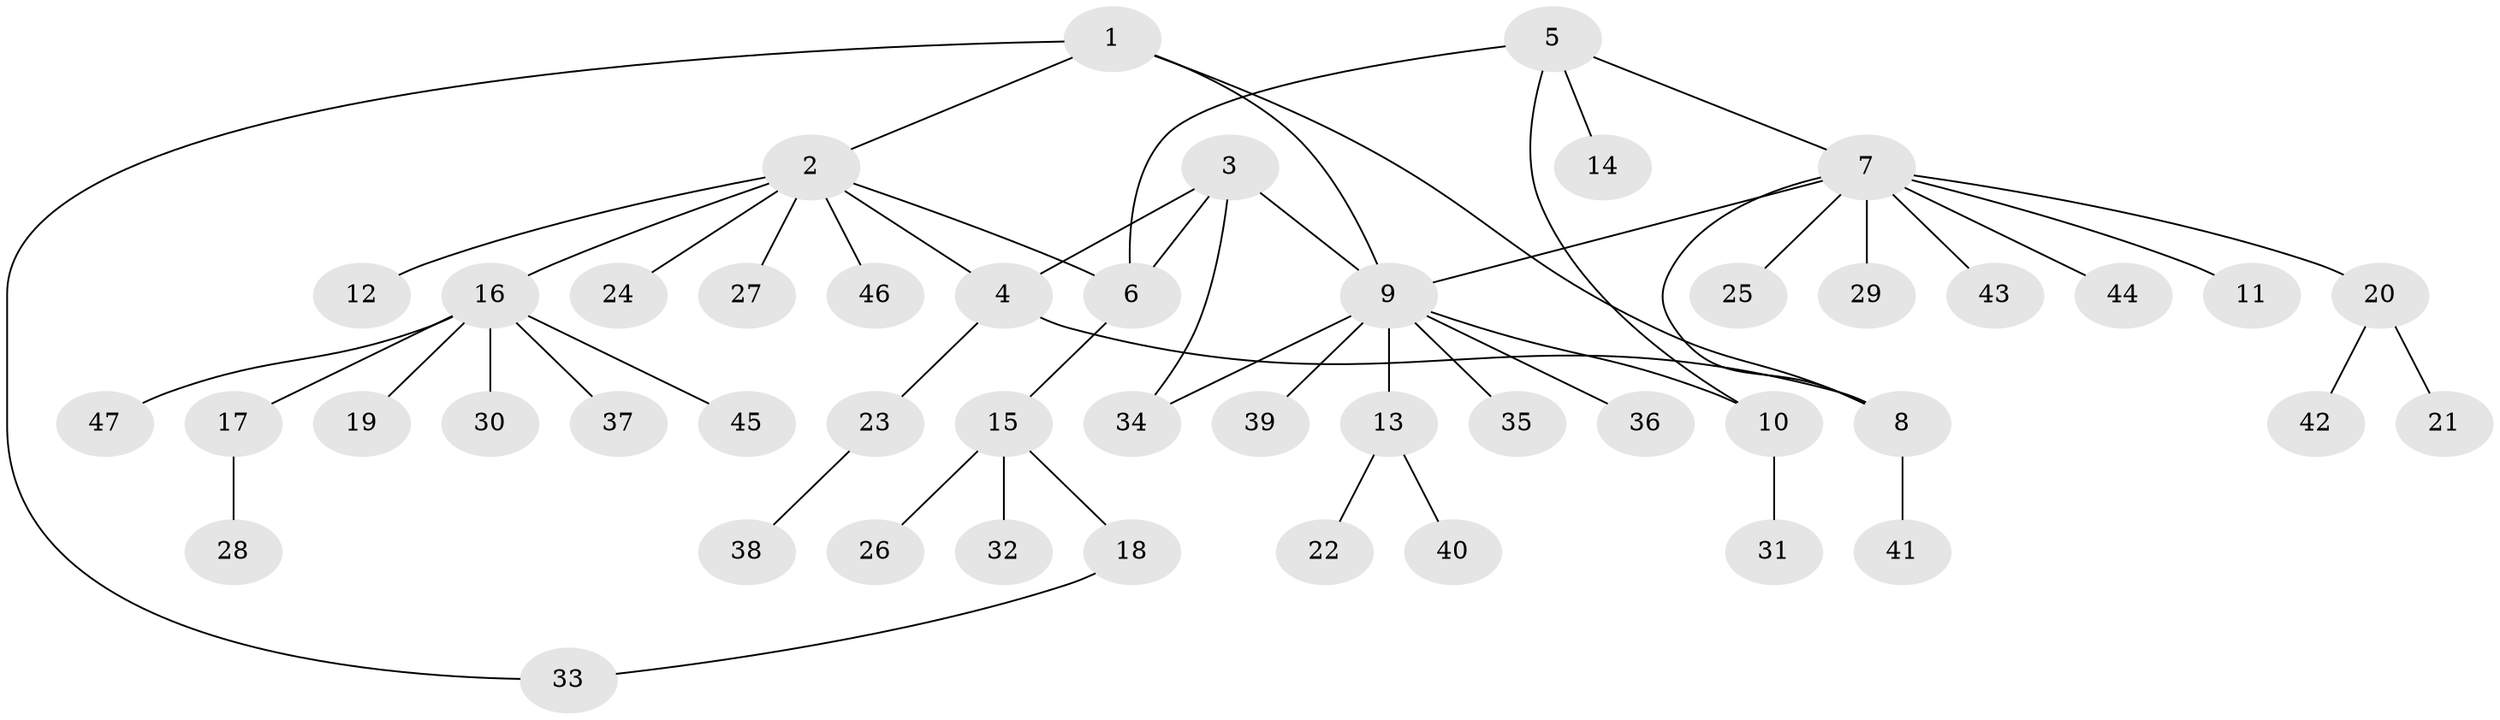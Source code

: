 // coarse degree distribution, {10: 0.043478260869565216, 4: 0.043478260869565216, 5: 0.043478260869565216, 9: 0.043478260869565216, 6: 0.043478260869565216, 1: 0.6956521739130435, 3: 0.08695652173913043}
// Generated by graph-tools (version 1.1) at 2025/19/03/04/25 18:19:44]
// undirected, 47 vertices, 54 edges
graph export_dot {
graph [start="1"]
  node [color=gray90,style=filled];
  1;
  2;
  3;
  4;
  5;
  6;
  7;
  8;
  9;
  10;
  11;
  12;
  13;
  14;
  15;
  16;
  17;
  18;
  19;
  20;
  21;
  22;
  23;
  24;
  25;
  26;
  27;
  28;
  29;
  30;
  31;
  32;
  33;
  34;
  35;
  36;
  37;
  38;
  39;
  40;
  41;
  42;
  43;
  44;
  45;
  46;
  47;
  1 -- 2;
  1 -- 8;
  1 -- 9;
  1 -- 33;
  2 -- 4;
  2 -- 6;
  2 -- 12;
  2 -- 16;
  2 -- 24;
  2 -- 27;
  2 -- 46;
  3 -- 4;
  3 -- 6;
  3 -- 9;
  3 -- 34;
  4 -- 8;
  4 -- 23;
  5 -- 6;
  5 -- 7;
  5 -- 10;
  5 -- 14;
  6 -- 15;
  7 -- 8;
  7 -- 9;
  7 -- 11;
  7 -- 20;
  7 -- 25;
  7 -- 29;
  7 -- 43;
  7 -- 44;
  8 -- 41;
  9 -- 10;
  9 -- 13;
  9 -- 34;
  9 -- 35;
  9 -- 36;
  9 -- 39;
  10 -- 31;
  13 -- 22;
  13 -- 40;
  15 -- 18;
  15 -- 26;
  15 -- 32;
  16 -- 17;
  16 -- 19;
  16 -- 30;
  16 -- 37;
  16 -- 45;
  16 -- 47;
  17 -- 28;
  18 -- 33;
  20 -- 21;
  20 -- 42;
  23 -- 38;
}
